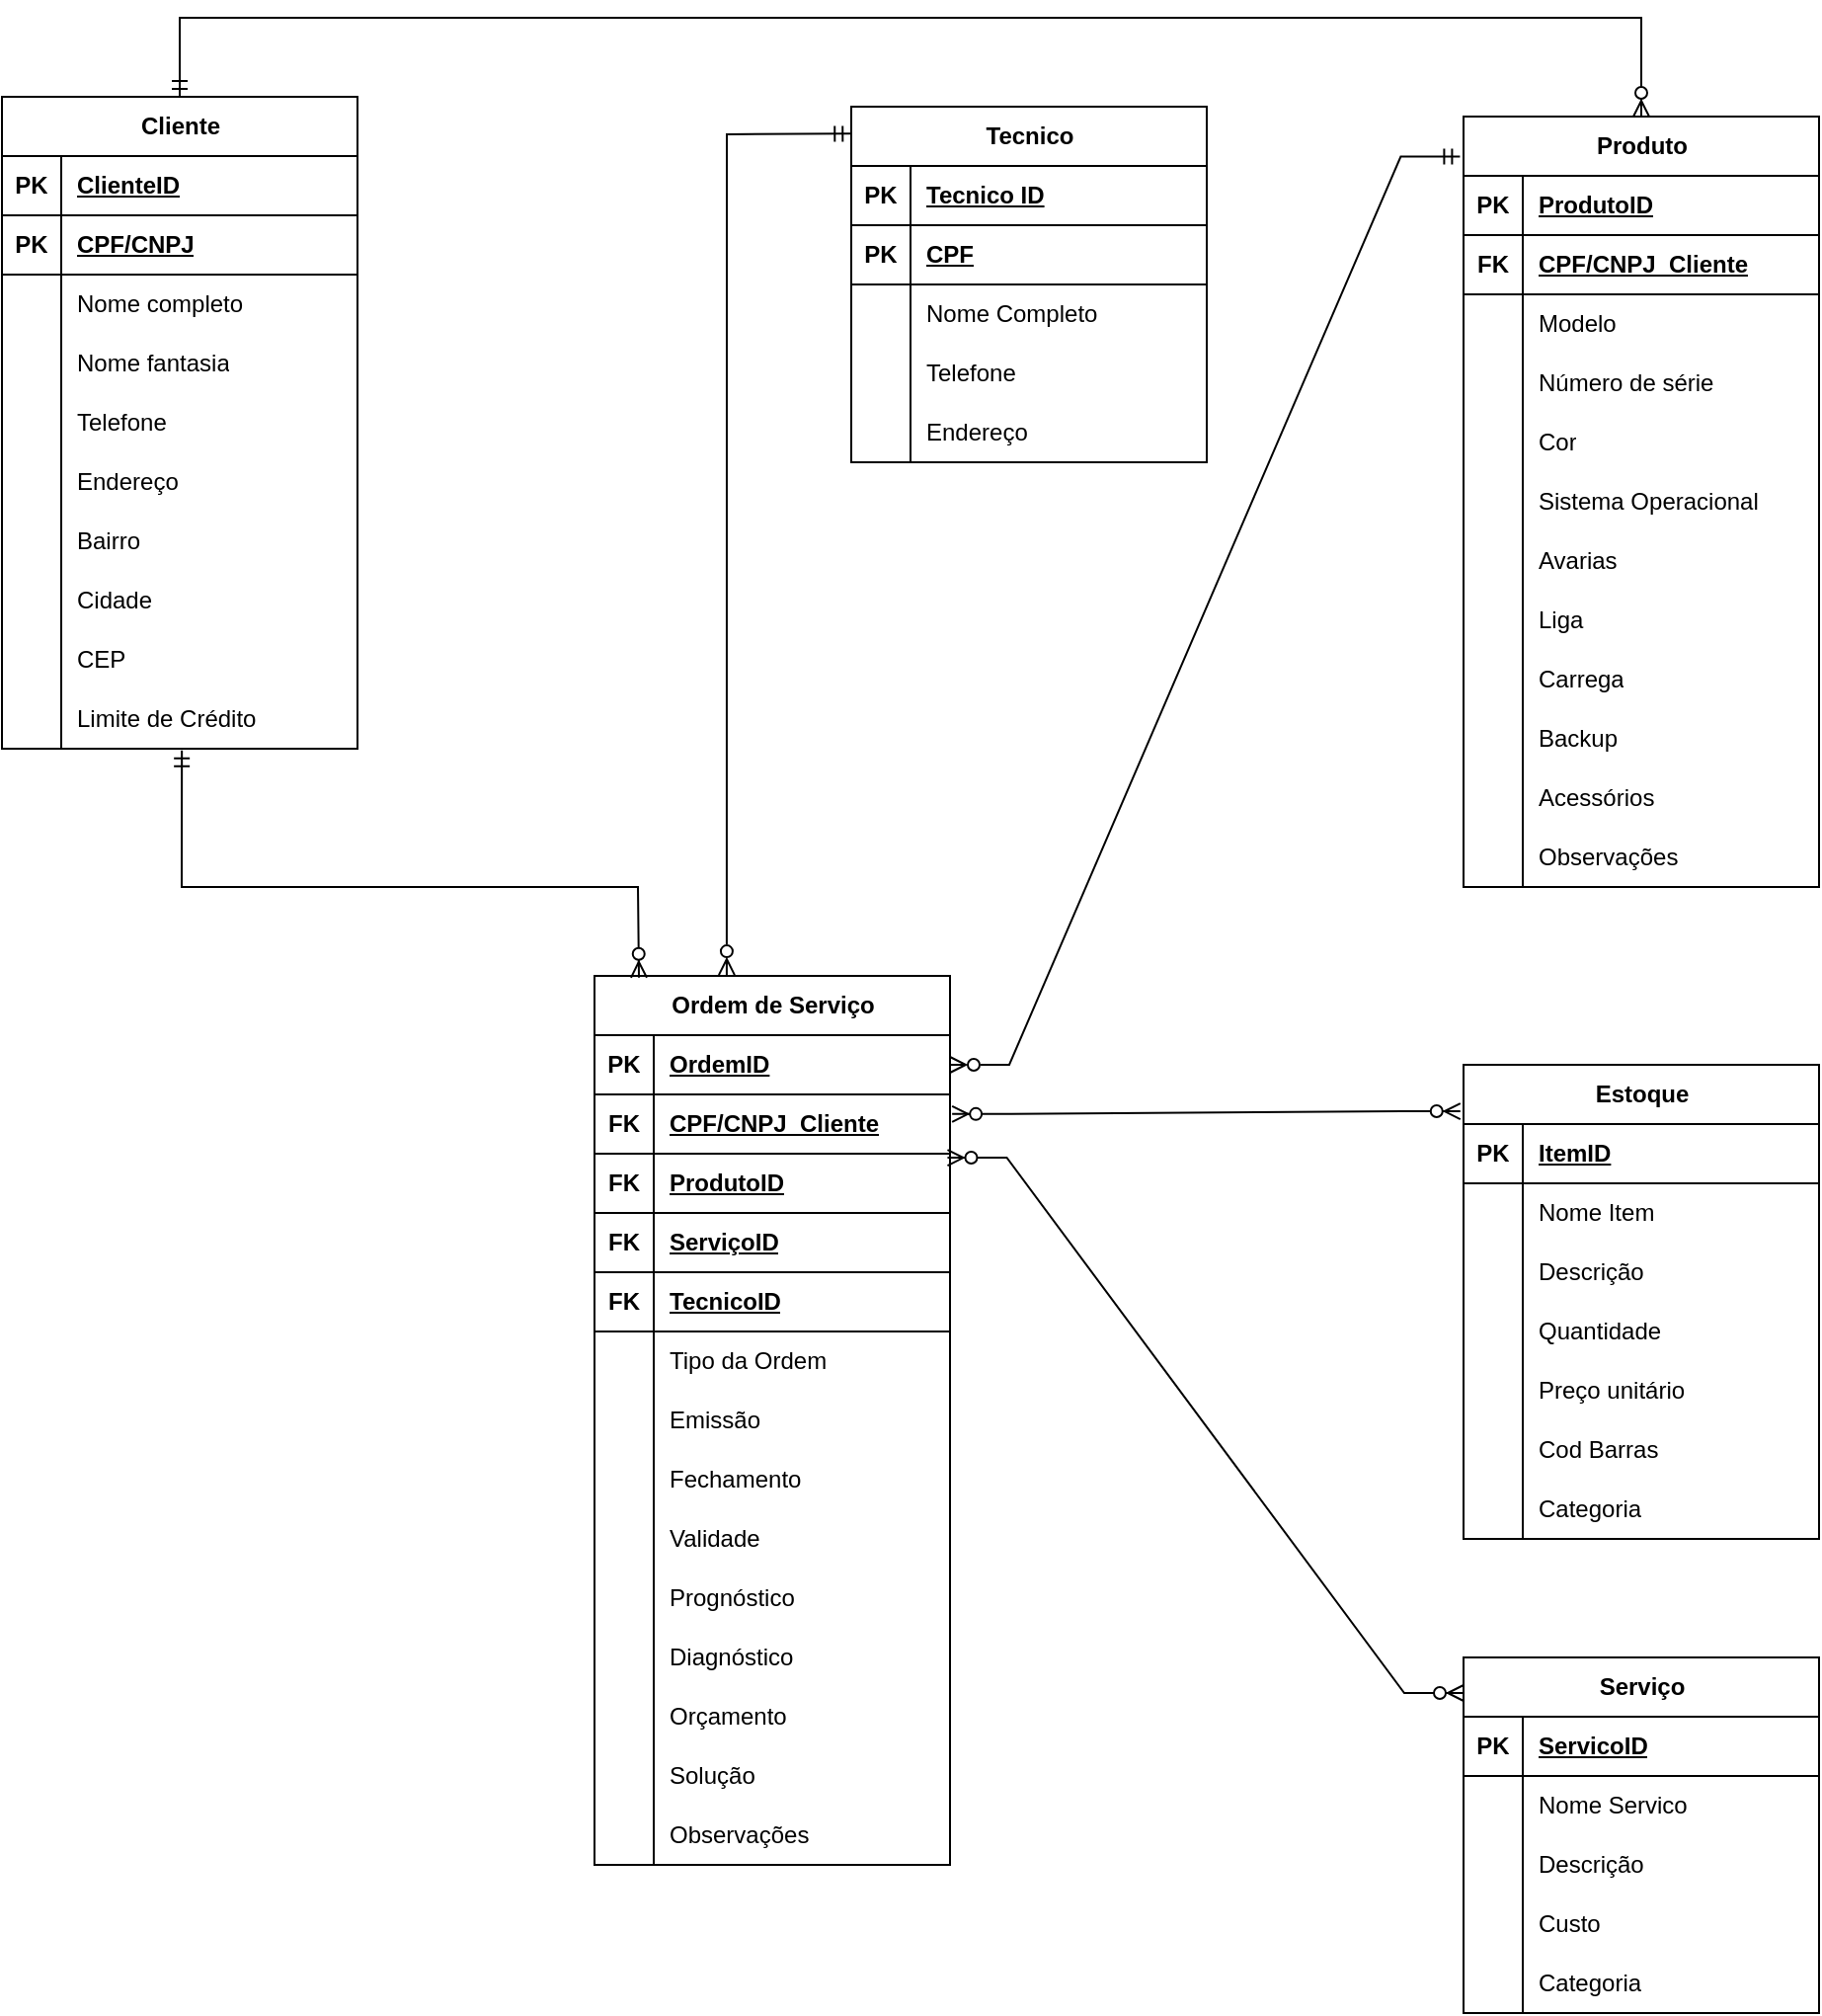 <mxfile version="28.2.7">
  <diagram name="Página-1" id="6b4g-q7v3DTWLsT--XKg">
    <mxGraphModel dx="1090" dy="549" grid="1" gridSize="10" guides="1" tooltips="1" connect="1" arrows="1" fold="1" page="1" pageScale="1" pageWidth="827" pageHeight="1169" math="0" shadow="0">
      <root>
        <mxCell id="0" />
        <mxCell id="1" parent="0" />
        <mxCell id="WStibf3e_wdw00GgzEg1-2" value="Cliente" style="shape=table;startSize=30;container=1;collapsible=1;childLayout=tableLayout;fixedRows=1;rowLines=0;fontStyle=1;align=center;resizeLast=1;html=1;" parent="1" vertex="1">
          <mxGeometry x="120" y="140" width="180" height="330" as="geometry">
            <mxRectangle x="120" y="140" width="80" height="30" as="alternateBounds" />
          </mxGeometry>
        </mxCell>
        <mxCell id="WStibf3e_wdw00GgzEg1-44" value="" style="shape=tableRow;horizontal=0;startSize=0;swimlaneHead=0;swimlaneBody=0;fillColor=none;collapsible=0;dropTarget=0;points=[[0,0.5],[1,0.5]];portConstraint=eastwest;top=0;left=0;right=0;bottom=1;" parent="WStibf3e_wdw00GgzEg1-2" vertex="1">
          <mxGeometry y="30" width="180" height="30" as="geometry" />
        </mxCell>
        <mxCell id="WStibf3e_wdw00GgzEg1-45" value="PK" style="shape=partialRectangle;connectable=0;fillColor=none;top=0;left=0;bottom=0;right=0;fontStyle=1;overflow=hidden;whiteSpace=wrap;html=1;" parent="WStibf3e_wdw00GgzEg1-44" vertex="1">
          <mxGeometry width="30" height="30" as="geometry">
            <mxRectangle width="30" height="30" as="alternateBounds" />
          </mxGeometry>
        </mxCell>
        <mxCell id="WStibf3e_wdw00GgzEg1-46" value="ClienteID" style="shape=partialRectangle;connectable=0;fillColor=none;top=0;left=0;bottom=0;right=0;align=left;spacingLeft=6;fontStyle=5;overflow=hidden;whiteSpace=wrap;html=1;" parent="WStibf3e_wdw00GgzEg1-44" vertex="1">
          <mxGeometry x="30" width="150" height="30" as="geometry">
            <mxRectangle width="150" height="30" as="alternateBounds" />
          </mxGeometry>
        </mxCell>
        <mxCell id="WStibf3e_wdw00GgzEg1-3" value="" style="shape=tableRow;horizontal=0;startSize=0;swimlaneHead=0;swimlaneBody=0;fillColor=none;collapsible=0;dropTarget=0;points=[[0,0.5],[1,0.5]];portConstraint=eastwest;top=0;left=0;right=0;bottom=1;" parent="WStibf3e_wdw00GgzEg1-2" vertex="1">
          <mxGeometry y="60" width="180" height="30" as="geometry" />
        </mxCell>
        <mxCell id="WStibf3e_wdw00GgzEg1-4" value="PK" style="shape=partialRectangle;connectable=0;fillColor=none;top=0;left=0;bottom=0;right=0;fontStyle=1;overflow=hidden;whiteSpace=wrap;html=1;" parent="WStibf3e_wdw00GgzEg1-3" vertex="1">
          <mxGeometry width="30" height="30" as="geometry">
            <mxRectangle width="30" height="30" as="alternateBounds" />
          </mxGeometry>
        </mxCell>
        <mxCell id="WStibf3e_wdw00GgzEg1-5" value="CPF/CNPJ" style="shape=partialRectangle;connectable=0;fillColor=none;top=0;left=0;bottom=0;right=0;align=left;spacingLeft=6;fontStyle=5;overflow=hidden;whiteSpace=wrap;html=1;" parent="WStibf3e_wdw00GgzEg1-3" vertex="1">
          <mxGeometry x="30" width="150" height="30" as="geometry">
            <mxRectangle width="150" height="30" as="alternateBounds" />
          </mxGeometry>
        </mxCell>
        <mxCell id="WStibf3e_wdw00GgzEg1-6" value="" style="shape=tableRow;horizontal=0;startSize=0;swimlaneHead=0;swimlaneBody=0;fillColor=none;collapsible=0;dropTarget=0;points=[[0,0.5],[1,0.5]];portConstraint=eastwest;top=0;left=0;right=0;bottom=0;" parent="WStibf3e_wdw00GgzEg1-2" vertex="1">
          <mxGeometry y="90" width="180" height="30" as="geometry" />
        </mxCell>
        <mxCell id="WStibf3e_wdw00GgzEg1-7" value="" style="shape=partialRectangle;connectable=0;fillColor=none;top=0;left=0;bottom=0;right=0;editable=1;overflow=hidden;whiteSpace=wrap;html=1;" parent="WStibf3e_wdw00GgzEg1-6" vertex="1">
          <mxGeometry width="30" height="30" as="geometry">
            <mxRectangle width="30" height="30" as="alternateBounds" />
          </mxGeometry>
        </mxCell>
        <mxCell id="WStibf3e_wdw00GgzEg1-8" value="Nome completo" style="shape=partialRectangle;connectable=0;fillColor=none;top=0;left=0;bottom=0;right=0;align=left;spacingLeft=6;overflow=hidden;whiteSpace=wrap;html=1;" parent="WStibf3e_wdw00GgzEg1-6" vertex="1">
          <mxGeometry x="30" width="150" height="30" as="geometry">
            <mxRectangle width="150" height="30" as="alternateBounds" />
          </mxGeometry>
        </mxCell>
        <mxCell id="WStibf3e_wdw00GgzEg1-12" value="" style="shape=tableRow;horizontal=0;startSize=0;swimlaneHead=0;swimlaneBody=0;fillColor=none;collapsible=0;dropTarget=0;points=[[0,0.5],[1,0.5]];portConstraint=eastwest;top=0;left=0;right=0;bottom=0;" parent="WStibf3e_wdw00GgzEg1-2" vertex="1">
          <mxGeometry y="120" width="180" height="30" as="geometry" />
        </mxCell>
        <mxCell id="WStibf3e_wdw00GgzEg1-13" value="" style="shape=partialRectangle;connectable=0;fillColor=none;top=0;left=0;bottom=0;right=0;editable=1;overflow=hidden;whiteSpace=wrap;html=1;" parent="WStibf3e_wdw00GgzEg1-12" vertex="1">
          <mxGeometry width="30" height="30" as="geometry">
            <mxRectangle width="30" height="30" as="alternateBounds" />
          </mxGeometry>
        </mxCell>
        <mxCell id="WStibf3e_wdw00GgzEg1-14" value="Nome fantasia" style="shape=partialRectangle;connectable=0;fillColor=none;top=0;left=0;bottom=0;right=0;align=left;spacingLeft=6;overflow=hidden;whiteSpace=wrap;html=1;" parent="WStibf3e_wdw00GgzEg1-12" vertex="1">
          <mxGeometry x="30" width="150" height="30" as="geometry">
            <mxRectangle width="150" height="30" as="alternateBounds" />
          </mxGeometry>
        </mxCell>
        <mxCell id="WStibf3e_wdw00GgzEg1-15" value="" style="shape=tableRow;horizontal=0;startSize=0;swimlaneHead=0;swimlaneBody=0;fillColor=none;collapsible=0;dropTarget=0;points=[[0,0.5],[1,0.5]];portConstraint=eastwest;top=0;left=0;right=0;bottom=0;" parent="WStibf3e_wdw00GgzEg1-2" vertex="1">
          <mxGeometry y="150" width="180" height="30" as="geometry" />
        </mxCell>
        <mxCell id="WStibf3e_wdw00GgzEg1-16" value="" style="shape=partialRectangle;connectable=0;fillColor=none;top=0;left=0;bottom=0;right=0;editable=1;overflow=hidden;whiteSpace=wrap;html=1;" parent="WStibf3e_wdw00GgzEg1-15" vertex="1">
          <mxGeometry width="30" height="30" as="geometry">
            <mxRectangle width="30" height="30" as="alternateBounds" />
          </mxGeometry>
        </mxCell>
        <mxCell id="WStibf3e_wdw00GgzEg1-17" value="Telefone" style="shape=partialRectangle;connectable=0;fillColor=none;top=0;left=0;bottom=0;right=0;align=left;spacingLeft=6;overflow=hidden;whiteSpace=wrap;html=1;" parent="WStibf3e_wdw00GgzEg1-15" vertex="1">
          <mxGeometry x="30" width="150" height="30" as="geometry">
            <mxRectangle width="150" height="30" as="alternateBounds" />
          </mxGeometry>
        </mxCell>
        <mxCell id="IdxtssmbkEjmCiQ1EHsg-39" value="" style="shape=tableRow;horizontal=0;startSize=0;swimlaneHead=0;swimlaneBody=0;fillColor=none;collapsible=0;dropTarget=0;points=[[0,0.5],[1,0.5]];portConstraint=eastwest;top=0;left=0;right=0;bottom=0;" parent="WStibf3e_wdw00GgzEg1-2" vertex="1">
          <mxGeometry y="180" width="180" height="30" as="geometry" />
        </mxCell>
        <mxCell id="IdxtssmbkEjmCiQ1EHsg-40" value="" style="shape=partialRectangle;connectable=0;fillColor=none;top=0;left=0;bottom=0;right=0;editable=1;overflow=hidden;whiteSpace=wrap;html=1;" parent="IdxtssmbkEjmCiQ1EHsg-39" vertex="1">
          <mxGeometry width="30" height="30" as="geometry">
            <mxRectangle width="30" height="30" as="alternateBounds" />
          </mxGeometry>
        </mxCell>
        <mxCell id="IdxtssmbkEjmCiQ1EHsg-41" value="Endereço" style="shape=partialRectangle;connectable=0;fillColor=none;top=0;left=0;bottom=0;right=0;align=left;spacingLeft=6;overflow=hidden;whiteSpace=wrap;html=1;" parent="IdxtssmbkEjmCiQ1EHsg-39" vertex="1">
          <mxGeometry x="30" width="150" height="30" as="geometry">
            <mxRectangle width="150" height="30" as="alternateBounds" />
          </mxGeometry>
        </mxCell>
        <mxCell id="IdxtssmbkEjmCiQ1EHsg-42" value="" style="shape=tableRow;horizontal=0;startSize=0;swimlaneHead=0;swimlaneBody=0;fillColor=none;collapsible=0;dropTarget=0;points=[[0,0.5],[1,0.5]];portConstraint=eastwest;top=0;left=0;right=0;bottom=0;" parent="WStibf3e_wdw00GgzEg1-2" vertex="1">
          <mxGeometry y="210" width="180" height="30" as="geometry" />
        </mxCell>
        <mxCell id="IdxtssmbkEjmCiQ1EHsg-43" value="" style="shape=partialRectangle;connectable=0;fillColor=none;top=0;left=0;bottom=0;right=0;editable=1;overflow=hidden;whiteSpace=wrap;html=1;" parent="IdxtssmbkEjmCiQ1EHsg-42" vertex="1">
          <mxGeometry width="30" height="30" as="geometry">
            <mxRectangle width="30" height="30" as="alternateBounds" />
          </mxGeometry>
        </mxCell>
        <mxCell id="IdxtssmbkEjmCiQ1EHsg-44" value="Bairro" style="shape=partialRectangle;connectable=0;fillColor=none;top=0;left=0;bottom=0;right=0;align=left;spacingLeft=6;overflow=hidden;whiteSpace=wrap;html=1;" parent="IdxtssmbkEjmCiQ1EHsg-42" vertex="1">
          <mxGeometry x="30" width="150" height="30" as="geometry">
            <mxRectangle width="150" height="30" as="alternateBounds" />
          </mxGeometry>
        </mxCell>
        <mxCell id="IdxtssmbkEjmCiQ1EHsg-45" value="" style="shape=tableRow;horizontal=0;startSize=0;swimlaneHead=0;swimlaneBody=0;fillColor=none;collapsible=0;dropTarget=0;points=[[0,0.5],[1,0.5]];portConstraint=eastwest;top=0;left=0;right=0;bottom=0;" parent="WStibf3e_wdw00GgzEg1-2" vertex="1">
          <mxGeometry y="240" width="180" height="30" as="geometry" />
        </mxCell>
        <mxCell id="IdxtssmbkEjmCiQ1EHsg-46" value="" style="shape=partialRectangle;connectable=0;fillColor=none;top=0;left=0;bottom=0;right=0;editable=1;overflow=hidden;whiteSpace=wrap;html=1;" parent="IdxtssmbkEjmCiQ1EHsg-45" vertex="1">
          <mxGeometry width="30" height="30" as="geometry">
            <mxRectangle width="30" height="30" as="alternateBounds" />
          </mxGeometry>
        </mxCell>
        <mxCell id="IdxtssmbkEjmCiQ1EHsg-47" value="Cidade" style="shape=partialRectangle;connectable=0;fillColor=none;top=0;left=0;bottom=0;right=0;align=left;spacingLeft=6;overflow=hidden;whiteSpace=wrap;html=1;" parent="IdxtssmbkEjmCiQ1EHsg-45" vertex="1">
          <mxGeometry x="30" width="150" height="30" as="geometry">
            <mxRectangle width="150" height="30" as="alternateBounds" />
          </mxGeometry>
        </mxCell>
        <mxCell id="WStibf3e_wdw00GgzEg1-18" value="" style="shape=tableRow;horizontal=0;startSize=0;swimlaneHead=0;swimlaneBody=0;fillColor=none;collapsible=0;dropTarget=0;points=[[0,0.5],[1,0.5]];portConstraint=eastwest;top=0;left=0;right=0;bottom=0;" parent="WStibf3e_wdw00GgzEg1-2" vertex="1">
          <mxGeometry y="270" width="180" height="30" as="geometry" />
        </mxCell>
        <mxCell id="WStibf3e_wdw00GgzEg1-19" value="" style="shape=partialRectangle;connectable=0;fillColor=none;top=0;left=0;bottom=0;right=0;editable=1;overflow=hidden;whiteSpace=wrap;html=1;" parent="WStibf3e_wdw00GgzEg1-18" vertex="1">
          <mxGeometry width="30" height="30" as="geometry">
            <mxRectangle width="30" height="30" as="alternateBounds" />
          </mxGeometry>
        </mxCell>
        <mxCell id="WStibf3e_wdw00GgzEg1-20" value="CEP" style="shape=partialRectangle;connectable=0;fillColor=none;top=0;left=0;bottom=0;right=0;align=left;spacingLeft=6;overflow=hidden;whiteSpace=wrap;html=1;" parent="WStibf3e_wdw00GgzEg1-18" vertex="1">
          <mxGeometry x="30" width="150" height="30" as="geometry">
            <mxRectangle width="150" height="30" as="alternateBounds" />
          </mxGeometry>
        </mxCell>
        <mxCell id="WStibf3e_wdw00GgzEg1-21" value="" style="shape=tableRow;horizontal=0;startSize=0;swimlaneHead=0;swimlaneBody=0;fillColor=none;collapsible=0;dropTarget=0;points=[[0,0.5],[1,0.5]];portConstraint=eastwest;top=0;left=0;right=0;bottom=0;" parent="WStibf3e_wdw00GgzEg1-2" vertex="1">
          <mxGeometry y="300" width="180" height="30" as="geometry" />
        </mxCell>
        <mxCell id="WStibf3e_wdw00GgzEg1-22" value="" style="shape=partialRectangle;connectable=0;fillColor=none;top=0;left=0;bottom=0;right=0;editable=1;overflow=hidden;whiteSpace=wrap;html=1;" parent="WStibf3e_wdw00GgzEg1-21" vertex="1">
          <mxGeometry width="30" height="30" as="geometry">
            <mxRectangle width="30" height="30" as="alternateBounds" />
          </mxGeometry>
        </mxCell>
        <mxCell id="WStibf3e_wdw00GgzEg1-23" value="Limite de Crédito" style="shape=partialRectangle;connectable=0;fillColor=none;top=0;left=0;bottom=0;right=0;align=left;spacingLeft=6;overflow=hidden;whiteSpace=wrap;html=1;" parent="WStibf3e_wdw00GgzEg1-21" vertex="1">
          <mxGeometry x="30" width="150" height="30" as="geometry">
            <mxRectangle width="150" height="30" as="alternateBounds" />
          </mxGeometry>
        </mxCell>
        <mxCell id="WStibf3e_wdw00GgzEg1-25" value="Estoque" style="shape=table;startSize=30;container=1;collapsible=1;childLayout=tableLayout;fixedRows=1;rowLines=0;fontStyle=1;align=center;resizeLast=1;html=1;" parent="1" vertex="1">
          <mxGeometry x="860" y="630" width="180" height="240" as="geometry" />
        </mxCell>
        <mxCell id="WStibf3e_wdw00GgzEg1-26" value="" style="shape=tableRow;horizontal=0;startSize=0;swimlaneHead=0;swimlaneBody=0;fillColor=none;collapsible=0;dropTarget=0;points=[[0,0.5],[1,0.5]];portConstraint=eastwest;top=0;left=0;right=0;bottom=1;" parent="WStibf3e_wdw00GgzEg1-25" vertex="1">
          <mxGeometry y="30" width="180" height="30" as="geometry" />
        </mxCell>
        <mxCell id="WStibf3e_wdw00GgzEg1-27" value="PK" style="shape=partialRectangle;connectable=0;fillColor=none;top=0;left=0;bottom=0;right=0;fontStyle=1;overflow=hidden;whiteSpace=wrap;html=1;" parent="WStibf3e_wdw00GgzEg1-26" vertex="1">
          <mxGeometry width="30" height="30" as="geometry">
            <mxRectangle width="30" height="30" as="alternateBounds" />
          </mxGeometry>
        </mxCell>
        <mxCell id="WStibf3e_wdw00GgzEg1-28" value="ItemID" style="shape=partialRectangle;connectable=0;fillColor=none;top=0;left=0;bottom=0;right=0;align=left;spacingLeft=6;fontStyle=5;overflow=hidden;whiteSpace=wrap;html=1;" parent="WStibf3e_wdw00GgzEg1-26" vertex="1">
          <mxGeometry x="30" width="150" height="30" as="geometry">
            <mxRectangle width="150" height="30" as="alternateBounds" />
          </mxGeometry>
        </mxCell>
        <mxCell id="WStibf3e_wdw00GgzEg1-29" value="" style="shape=tableRow;horizontal=0;startSize=0;swimlaneHead=0;swimlaneBody=0;fillColor=none;collapsible=0;dropTarget=0;points=[[0,0.5],[1,0.5]];portConstraint=eastwest;top=0;left=0;right=0;bottom=0;" parent="WStibf3e_wdw00GgzEg1-25" vertex="1">
          <mxGeometry y="60" width="180" height="30" as="geometry" />
        </mxCell>
        <mxCell id="WStibf3e_wdw00GgzEg1-30" value="" style="shape=partialRectangle;connectable=0;fillColor=none;top=0;left=0;bottom=0;right=0;editable=1;overflow=hidden;whiteSpace=wrap;html=1;" parent="WStibf3e_wdw00GgzEg1-29" vertex="1">
          <mxGeometry width="30" height="30" as="geometry">
            <mxRectangle width="30" height="30" as="alternateBounds" />
          </mxGeometry>
        </mxCell>
        <mxCell id="WStibf3e_wdw00GgzEg1-31" value="Nome&lt;span style=&quot;background-color: transparent; color: light-dark(rgb(0, 0, 0), rgb(255, 255, 255));&quot;&gt;&amp;nbsp;Item&lt;/span&gt;" style="shape=partialRectangle;connectable=0;fillColor=none;top=0;left=0;bottom=0;right=0;align=left;spacingLeft=6;overflow=hidden;whiteSpace=wrap;html=1;" parent="WStibf3e_wdw00GgzEg1-29" vertex="1">
          <mxGeometry x="30" width="150" height="30" as="geometry">
            <mxRectangle width="150" height="30" as="alternateBounds" />
          </mxGeometry>
        </mxCell>
        <mxCell id="WStibf3e_wdw00GgzEg1-32" value="" style="shape=tableRow;horizontal=0;startSize=0;swimlaneHead=0;swimlaneBody=0;fillColor=none;collapsible=0;dropTarget=0;points=[[0,0.5],[1,0.5]];portConstraint=eastwest;top=0;left=0;right=0;bottom=0;" parent="WStibf3e_wdw00GgzEg1-25" vertex="1">
          <mxGeometry y="90" width="180" height="30" as="geometry" />
        </mxCell>
        <mxCell id="WStibf3e_wdw00GgzEg1-33" value="" style="shape=partialRectangle;connectable=0;fillColor=none;top=0;left=0;bottom=0;right=0;editable=1;overflow=hidden;whiteSpace=wrap;html=1;" parent="WStibf3e_wdw00GgzEg1-32" vertex="1">
          <mxGeometry width="30" height="30" as="geometry">
            <mxRectangle width="30" height="30" as="alternateBounds" />
          </mxGeometry>
        </mxCell>
        <mxCell id="WStibf3e_wdw00GgzEg1-34" value="Descrição" style="shape=partialRectangle;connectable=0;fillColor=none;top=0;left=0;bottom=0;right=0;align=left;spacingLeft=6;overflow=hidden;whiteSpace=wrap;html=1;" parent="WStibf3e_wdw00GgzEg1-32" vertex="1">
          <mxGeometry x="30" width="150" height="30" as="geometry">
            <mxRectangle width="150" height="30" as="alternateBounds" />
          </mxGeometry>
        </mxCell>
        <mxCell id="WStibf3e_wdw00GgzEg1-47" value="" style="shape=tableRow;horizontal=0;startSize=0;swimlaneHead=0;swimlaneBody=0;fillColor=none;collapsible=0;dropTarget=0;points=[[0,0.5],[1,0.5]];portConstraint=eastwest;top=0;left=0;right=0;bottom=0;" parent="WStibf3e_wdw00GgzEg1-25" vertex="1">
          <mxGeometry y="120" width="180" height="30" as="geometry" />
        </mxCell>
        <mxCell id="WStibf3e_wdw00GgzEg1-48" value="" style="shape=partialRectangle;connectable=0;fillColor=none;top=0;left=0;bottom=0;right=0;editable=1;overflow=hidden;whiteSpace=wrap;html=1;" parent="WStibf3e_wdw00GgzEg1-47" vertex="1">
          <mxGeometry width="30" height="30" as="geometry">
            <mxRectangle width="30" height="30" as="alternateBounds" />
          </mxGeometry>
        </mxCell>
        <mxCell id="WStibf3e_wdw00GgzEg1-49" value="Quantidade" style="shape=partialRectangle;connectable=0;fillColor=none;top=0;left=0;bottom=0;right=0;align=left;spacingLeft=6;overflow=hidden;whiteSpace=wrap;html=1;" parent="WStibf3e_wdw00GgzEg1-47" vertex="1">
          <mxGeometry x="30" width="150" height="30" as="geometry">
            <mxRectangle width="150" height="30" as="alternateBounds" />
          </mxGeometry>
        </mxCell>
        <mxCell id="IdxtssmbkEjmCiQ1EHsg-1" value="" style="shape=tableRow;horizontal=0;startSize=0;swimlaneHead=0;swimlaneBody=0;fillColor=none;collapsible=0;dropTarget=0;points=[[0,0.5],[1,0.5]];portConstraint=eastwest;top=0;left=0;right=0;bottom=0;" parent="WStibf3e_wdw00GgzEg1-25" vertex="1">
          <mxGeometry y="150" width="180" height="30" as="geometry" />
        </mxCell>
        <mxCell id="IdxtssmbkEjmCiQ1EHsg-2" value="" style="shape=partialRectangle;connectable=0;fillColor=none;top=0;left=0;bottom=0;right=0;editable=1;overflow=hidden;whiteSpace=wrap;html=1;" parent="IdxtssmbkEjmCiQ1EHsg-1" vertex="1">
          <mxGeometry width="30" height="30" as="geometry">
            <mxRectangle width="30" height="30" as="alternateBounds" />
          </mxGeometry>
        </mxCell>
        <mxCell id="IdxtssmbkEjmCiQ1EHsg-3" value="Preço unitário" style="shape=partialRectangle;connectable=0;fillColor=none;top=0;left=0;bottom=0;right=0;align=left;spacingLeft=6;overflow=hidden;whiteSpace=wrap;html=1;" parent="IdxtssmbkEjmCiQ1EHsg-1" vertex="1">
          <mxGeometry x="30" width="150" height="30" as="geometry">
            <mxRectangle width="150" height="30" as="alternateBounds" />
          </mxGeometry>
        </mxCell>
        <mxCell id="WStibf3e_wdw00GgzEg1-35" value="" style="shape=tableRow;horizontal=0;startSize=0;swimlaneHead=0;swimlaneBody=0;fillColor=none;collapsible=0;dropTarget=0;points=[[0,0.5],[1,0.5]];portConstraint=eastwest;top=0;left=0;right=0;bottom=0;" parent="WStibf3e_wdw00GgzEg1-25" vertex="1">
          <mxGeometry y="180" width="180" height="30" as="geometry" />
        </mxCell>
        <mxCell id="WStibf3e_wdw00GgzEg1-36" value="" style="shape=partialRectangle;connectable=0;fillColor=none;top=0;left=0;bottom=0;right=0;editable=1;overflow=hidden;whiteSpace=wrap;html=1;" parent="WStibf3e_wdw00GgzEg1-35" vertex="1">
          <mxGeometry width="30" height="30" as="geometry">
            <mxRectangle width="30" height="30" as="alternateBounds" />
          </mxGeometry>
        </mxCell>
        <mxCell id="WStibf3e_wdw00GgzEg1-37" value="Cod Barras" style="shape=partialRectangle;connectable=0;fillColor=none;top=0;left=0;bottom=0;right=0;align=left;spacingLeft=6;overflow=hidden;whiteSpace=wrap;html=1;" parent="WStibf3e_wdw00GgzEg1-35" vertex="1">
          <mxGeometry x="30" width="150" height="30" as="geometry">
            <mxRectangle width="150" height="30" as="alternateBounds" />
          </mxGeometry>
        </mxCell>
        <mxCell id="IdxtssmbkEjmCiQ1EHsg-20" value="" style="shape=tableRow;horizontal=0;startSize=0;swimlaneHead=0;swimlaneBody=0;fillColor=none;collapsible=0;dropTarget=0;points=[[0,0.5],[1,0.5]];portConstraint=eastwest;top=0;left=0;right=0;bottom=0;" parent="WStibf3e_wdw00GgzEg1-25" vertex="1">
          <mxGeometry y="210" width="180" height="30" as="geometry" />
        </mxCell>
        <mxCell id="IdxtssmbkEjmCiQ1EHsg-21" value="" style="shape=partialRectangle;connectable=0;fillColor=none;top=0;left=0;bottom=0;right=0;editable=1;overflow=hidden;whiteSpace=wrap;html=1;" parent="IdxtssmbkEjmCiQ1EHsg-20" vertex="1">
          <mxGeometry width="30" height="30" as="geometry">
            <mxRectangle width="30" height="30" as="alternateBounds" />
          </mxGeometry>
        </mxCell>
        <mxCell id="IdxtssmbkEjmCiQ1EHsg-22" value="Categoria" style="shape=partialRectangle;connectable=0;fillColor=none;top=0;left=0;bottom=0;right=0;align=left;spacingLeft=6;overflow=hidden;whiteSpace=wrap;html=1;" parent="IdxtssmbkEjmCiQ1EHsg-20" vertex="1">
          <mxGeometry x="30" width="150" height="30" as="geometry">
            <mxRectangle width="150" height="30" as="alternateBounds" />
          </mxGeometry>
        </mxCell>
        <mxCell id="WStibf3e_wdw00GgzEg1-73" value="Produto" style="shape=table;startSize=30;container=1;collapsible=1;childLayout=tableLayout;fixedRows=1;rowLines=0;fontStyle=1;align=center;resizeLast=1;html=1;" parent="1" vertex="1">
          <mxGeometry x="860" y="150" width="180" height="390" as="geometry" />
        </mxCell>
        <mxCell id="WStibf3e_wdw00GgzEg1-117" value="" style="shape=tableRow;horizontal=0;startSize=0;swimlaneHead=0;swimlaneBody=0;fillColor=none;collapsible=0;dropTarget=0;points=[[0,0.5],[1,0.5]];portConstraint=eastwest;top=0;left=0;right=0;bottom=1;" parent="WStibf3e_wdw00GgzEg1-73" vertex="1">
          <mxGeometry y="30" width="180" height="30" as="geometry" />
        </mxCell>
        <mxCell id="WStibf3e_wdw00GgzEg1-118" value="PK" style="shape=partialRectangle;connectable=0;fillColor=none;top=0;left=0;bottom=0;right=0;fontStyle=1;overflow=hidden;whiteSpace=wrap;html=1;" parent="WStibf3e_wdw00GgzEg1-117" vertex="1">
          <mxGeometry width="30" height="30" as="geometry">
            <mxRectangle width="30" height="30" as="alternateBounds" />
          </mxGeometry>
        </mxCell>
        <mxCell id="WStibf3e_wdw00GgzEg1-119" value="ProdutoID" style="shape=partialRectangle;connectable=0;fillColor=none;top=0;left=0;bottom=0;right=0;align=left;spacingLeft=6;fontStyle=5;overflow=hidden;whiteSpace=wrap;html=1;" parent="WStibf3e_wdw00GgzEg1-117" vertex="1">
          <mxGeometry x="30" width="150" height="30" as="geometry">
            <mxRectangle width="150" height="30" as="alternateBounds" />
          </mxGeometry>
        </mxCell>
        <mxCell id="WStibf3e_wdw00GgzEg1-74" value="" style="shape=tableRow;horizontal=0;startSize=0;swimlaneHead=0;swimlaneBody=0;fillColor=none;collapsible=0;dropTarget=0;points=[[0,0.5],[1,0.5]];portConstraint=eastwest;top=0;left=0;right=0;bottom=1;" parent="WStibf3e_wdw00GgzEg1-73" vertex="1">
          <mxGeometry y="60" width="180" height="30" as="geometry" />
        </mxCell>
        <mxCell id="WStibf3e_wdw00GgzEg1-75" value="FK" style="shape=partialRectangle;connectable=0;fillColor=none;top=0;left=0;bottom=0;right=0;fontStyle=1;overflow=hidden;whiteSpace=wrap;html=1;" parent="WStibf3e_wdw00GgzEg1-74" vertex="1">
          <mxGeometry width="30" height="30" as="geometry">
            <mxRectangle width="30" height="30" as="alternateBounds" />
          </mxGeometry>
        </mxCell>
        <mxCell id="WStibf3e_wdw00GgzEg1-76" value="CPF/CNPJ_Cliente" style="shape=partialRectangle;connectable=0;fillColor=none;top=0;left=0;bottom=0;right=0;align=left;spacingLeft=6;fontStyle=5;overflow=hidden;whiteSpace=wrap;html=1;" parent="WStibf3e_wdw00GgzEg1-74" vertex="1">
          <mxGeometry x="30" width="150" height="30" as="geometry">
            <mxRectangle width="150" height="30" as="alternateBounds" />
          </mxGeometry>
        </mxCell>
        <mxCell id="WStibf3e_wdw00GgzEg1-80" value="" style="shape=tableRow;horizontal=0;startSize=0;swimlaneHead=0;swimlaneBody=0;fillColor=none;collapsible=0;dropTarget=0;points=[[0,0.5],[1,0.5]];portConstraint=eastwest;top=0;left=0;right=0;bottom=0;" parent="WStibf3e_wdw00GgzEg1-73" vertex="1">
          <mxGeometry y="90" width="180" height="30" as="geometry" />
        </mxCell>
        <mxCell id="WStibf3e_wdw00GgzEg1-81" value="" style="shape=partialRectangle;connectable=0;fillColor=none;top=0;left=0;bottom=0;right=0;editable=1;overflow=hidden;whiteSpace=wrap;html=1;" parent="WStibf3e_wdw00GgzEg1-80" vertex="1">
          <mxGeometry width="30" height="30" as="geometry">
            <mxRectangle width="30" height="30" as="alternateBounds" />
          </mxGeometry>
        </mxCell>
        <mxCell id="WStibf3e_wdw00GgzEg1-82" value="Modelo" style="shape=partialRectangle;connectable=0;fillColor=none;top=0;left=0;bottom=0;right=0;align=left;spacingLeft=6;overflow=hidden;whiteSpace=wrap;html=1;" parent="WStibf3e_wdw00GgzEg1-80" vertex="1">
          <mxGeometry x="30" width="150" height="30" as="geometry">
            <mxRectangle width="150" height="30" as="alternateBounds" />
          </mxGeometry>
        </mxCell>
        <mxCell id="WStibf3e_wdw00GgzEg1-86" value="" style="shape=tableRow;horizontal=0;startSize=0;swimlaneHead=0;swimlaneBody=0;fillColor=none;collapsible=0;dropTarget=0;points=[[0,0.5],[1,0.5]];portConstraint=eastwest;top=0;left=0;right=0;bottom=0;" parent="WStibf3e_wdw00GgzEg1-73" vertex="1">
          <mxGeometry y="120" width="180" height="30" as="geometry" />
        </mxCell>
        <mxCell id="WStibf3e_wdw00GgzEg1-87" value="" style="shape=partialRectangle;connectable=0;fillColor=none;top=0;left=0;bottom=0;right=0;editable=1;overflow=hidden;whiteSpace=wrap;html=1;" parent="WStibf3e_wdw00GgzEg1-86" vertex="1">
          <mxGeometry width="30" height="30" as="geometry">
            <mxRectangle width="30" height="30" as="alternateBounds" />
          </mxGeometry>
        </mxCell>
        <mxCell id="WStibf3e_wdw00GgzEg1-88" value="Número de série" style="shape=partialRectangle;connectable=0;fillColor=none;top=0;left=0;bottom=0;right=0;align=left;spacingLeft=6;overflow=hidden;whiteSpace=wrap;html=1;" parent="WStibf3e_wdw00GgzEg1-86" vertex="1">
          <mxGeometry x="30" width="150" height="30" as="geometry">
            <mxRectangle width="150" height="30" as="alternateBounds" />
          </mxGeometry>
        </mxCell>
        <mxCell id="WStibf3e_wdw00GgzEg1-104" value="" style="shape=tableRow;horizontal=0;startSize=0;swimlaneHead=0;swimlaneBody=0;fillColor=none;collapsible=0;dropTarget=0;points=[[0,0.5],[1,0.5]];portConstraint=eastwest;top=0;left=0;right=0;bottom=0;" parent="WStibf3e_wdw00GgzEg1-73" vertex="1">
          <mxGeometry y="150" width="180" height="30" as="geometry" />
        </mxCell>
        <mxCell id="WStibf3e_wdw00GgzEg1-105" value="" style="shape=partialRectangle;connectable=0;fillColor=none;top=0;left=0;bottom=0;right=0;editable=1;overflow=hidden;whiteSpace=wrap;html=1;" parent="WStibf3e_wdw00GgzEg1-104" vertex="1">
          <mxGeometry width="30" height="30" as="geometry">
            <mxRectangle width="30" height="30" as="alternateBounds" />
          </mxGeometry>
        </mxCell>
        <mxCell id="WStibf3e_wdw00GgzEg1-106" value="Cor" style="shape=partialRectangle;connectable=0;fillColor=none;top=0;left=0;bottom=0;right=0;align=left;spacingLeft=6;overflow=hidden;whiteSpace=wrap;html=1;" parent="WStibf3e_wdw00GgzEg1-104" vertex="1">
          <mxGeometry x="30" width="150" height="30" as="geometry">
            <mxRectangle width="150" height="30" as="alternateBounds" />
          </mxGeometry>
        </mxCell>
        <mxCell id="WStibf3e_wdw00GgzEg1-89" value="" style="shape=tableRow;horizontal=0;startSize=0;swimlaneHead=0;swimlaneBody=0;fillColor=none;collapsible=0;dropTarget=0;points=[[0,0.5],[1,0.5]];portConstraint=eastwest;top=0;left=0;right=0;bottom=0;" parent="WStibf3e_wdw00GgzEg1-73" vertex="1">
          <mxGeometry y="180" width="180" height="30" as="geometry" />
        </mxCell>
        <mxCell id="WStibf3e_wdw00GgzEg1-90" value="" style="shape=partialRectangle;connectable=0;fillColor=none;top=0;left=0;bottom=0;right=0;editable=1;overflow=hidden;whiteSpace=wrap;html=1;" parent="WStibf3e_wdw00GgzEg1-89" vertex="1">
          <mxGeometry width="30" height="30" as="geometry">
            <mxRectangle width="30" height="30" as="alternateBounds" />
          </mxGeometry>
        </mxCell>
        <mxCell id="WStibf3e_wdw00GgzEg1-91" value="Sistema Operacional" style="shape=partialRectangle;connectable=0;fillColor=none;top=0;left=0;bottom=0;right=0;align=left;spacingLeft=6;overflow=hidden;whiteSpace=wrap;html=1;" parent="WStibf3e_wdw00GgzEg1-89" vertex="1">
          <mxGeometry x="30" width="150" height="30" as="geometry">
            <mxRectangle width="150" height="30" as="alternateBounds" />
          </mxGeometry>
        </mxCell>
        <mxCell id="WStibf3e_wdw00GgzEg1-92" value="" style="shape=tableRow;horizontal=0;startSize=0;swimlaneHead=0;swimlaneBody=0;fillColor=none;collapsible=0;dropTarget=0;points=[[0,0.5],[1,0.5]];portConstraint=eastwest;top=0;left=0;right=0;bottom=0;" parent="WStibf3e_wdw00GgzEg1-73" vertex="1">
          <mxGeometry y="210" width="180" height="30" as="geometry" />
        </mxCell>
        <mxCell id="WStibf3e_wdw00GgzEg1-93" value="" style="shape=partialRectangle;connectable=0;fillColor=none;top=0;left=0;bottom=0;right=0;editable=1;overflow=hidden;whiteSpace=wrap;html=1;" parent="WStibf3e_wdw00GgzEg1-92" vertex="1">
          <mxGeometry width="30" height="30" as="geometry">
            <mxRectangle width="30" height="30" as="alternateBounds" />
          </mxGeometry>
        </mxCell>
        <mxCell id="WStibf3e_wdw00GgzEg1-94" value="Avarias" style="shape=partialRectangle;connectable=0;fillColor=none;top=0;left=0;bottom=0;right=0;align=left;spacingLeft=6;overflow=hidden;whiteSpace=wrap;html=1;" parent="WStibf3e_wdw00GgzEg1-92" vertex="1">
          <mxGeometry x="30" width="150" height="30" as="geometry">
            <mxRectangle width="150" height="30" as="alternateBounds" />
          </mxGeometry>
        </mxCell>
        <mxCell id="WStibf3e_wdw00GgzEg1-95" value="" style="shape=tableRow;horizontal=0;startSize=0;swimlaneHead=0;swimlaneBody=0;fillColor=none;collapsible=0;dropTarget=0;points=[[0,0.5],[1,0.5]];portConstraint=eastwest;top=0;left=0;right=0;bottom=0;" parent="WStibf3e_wdw00GgzEg1-73" vertex="1">
          <mxGeometry y="240" width="180" height="30" as="geometry" />
        </mxCell>
        <mxCell id="WStibf3e_wdw00GgzEg1-96" value="" style="shape=partialRectangle;connectable=0;fillColor=none;top=0;left=0;bottom=0;right=0;editable=1;overflow=hidden;whiteSpace=wrap;html=1;" parent="WStibf3e_wdw00GgzEg1-95" vertex="1">
          <mxGeometry width="30" height="30" as="geometry">
            <mxRectangle width="30" height="30" as="alternateBounds" />
          </mxGeometry>
        </mxCell>
        <mxCell id="WStibf3e_wdw00GgzEg1-97" value="Liga" style="shape=partialRectangle;connectable=0;fillColor=none;top=0;left=0;bottom=0;right=0;align=left;spacingLeft=6;overflow=hidden;whiteSpace=wrap;html=1;" parent="WStibf3e_wdw00GgzEg1-95" vertex="1">
          <mxGeometry x="30" width="150" height="30" as="geometry">
            <mxRectangle width="150" height="30" as="alternateBounds" />
          </mxGeometry>
        </mxCell>
        <mxCell id="WStibf3e_wdw00GgzEg1-98" value="" style="shape=tableRow;horizontal=0;startSize=0;swimlaneHead=0;swimlaneBody=0;fillColor=none;collapsible=0;dropTarget=0;points=[[0,0.5],[1,0.5]];portConstraint=eastwest;top=0;left=0;right=0;bottom=0;" parent="WStibf3e_wdw00GgzEg1-73" vertex="1">
          <mxGeometry y="270" width="180" height="30" as="geometry" />
        </mxCell>
        <mxCell id="WStibf3e_wdw00GgzEg1-99" value="" style="shape=partialRectangle;connectable=0;fillColor=none;top=0;left=0;bottom=0;right=0;editable=1;overflow=hidden;whiteSpace=wrap;html=1;" parent="WStibf3e_wdw00GgzEg1-98" vertex="1">
          <mxGeometry width="30" height="30" as="geometry">
            <mxRectangle width="30" height="30" as="alternateBounds" />
          </mxGeometry>
        </mxCell>
        <mxCell id="WStibf3e_wdw00GgzEg1-100" value="Carrega" style="shape=partialRectangle;connectable=0;fillColor=none;top=0;left=0;bottom=0;right=0;align=left;spacingLeft=6;overflow=hidden;whiteSpace=wrap;html=1;" parent="WStibf3e_wdw00GgzEg1-98" vertex="1">
          <mxGeometry x="30" width="150" height="30" as="geometry">
            <mxRectangle width="150" height="30" as="alternateBounds" />
          </mxGeometry>
        </mxCell>
        <mxCell id="WStibf3e_wdw00GgzEg1-101" value="" style="shape=tableRow;horizontal=0;startSize=0;swimlaneHead=0;swimlaneBody=0;fillColor=none;collapsible=0;dropTarget=0;points=[[0,0.5],[1,0.5]];portConstraint=eastwest;top=0;left=0;right=0;bottom=0;" parent="WStibf3e_wdw00GgzEg1-73" vertex="1">
          <mxGeometry y="300" width="180" height="30" as="geometry" />
        </mxCell>
        <mxCell id="WStibf3e_wdw00GgzEg1-102" value="" style="shape=partialRectangle;connectable=0;fillColor=none;top=0;left=0;bottom=0;right=0;editable=1;overflow=hidden;whiteSpace=wrap;html=1;" parent="WStibf3e_wdw00GgzEg1-101" vertex="1">
          <mxGeometry width="30" height="30" as="geometry">
            <mxRectangle width="30" height="30" as="alternateBounds" />
          </mxGeometry>
        </mxCell>
        <mxCell id="WStibf3e_wdw00GgzEg1-103" value="Backup" style="shape=partialRectangle;connectable=0;fillColor=none;top=0;left=0;bottom=0;right=0;align=left;spacingLeft=6;overflow=hidden;whiteSpace=wrap;html=1;" parent="WStibf3e_wdw00GgzEg1-101" vertex="1">
          <mxGeometry x="30" width="150" height="30" as="geometry">
            <mxRectangle width="150" height="30" as="alternateBounds" />
          </mxGeometry>
        </mxCell>
        <mxCell id="WStibf3e_wdw00GgzEg1-107" value="" style="shape=tableRow;horizontal=0;startSize=0;swimlaneHead=0;swimlaneBody=0;fillColor=none;collapsible=0;dropTarget=0;points=[[0,0.5],[1,0.5]];portConstraint=eastwest;top=0;left=0;right=0;bottom=0;" parent="WStibf3e_wdw00GgzEg1-73" vertex="1">
          <mxGeometry y="330" width="180" height="30" as="geometry" />
        </mxCell>
        <mxCell id="WStibf3e_wdw00GgzEg1-108" value="" style="shape=partialRectangle;connectable=0;fillColor=none;top=0;left=0;bottom=0;right=0;editable=1;overflow=hidden;whiteSpace=wrap;html=1;" parent="WStibf3e_wdw00GgzEg1-107" vertex="1">
          <mxGeometry width="30" height="30" as="geometry">
            <mxRectangle width="30" height="30" as="alternateBounds" />
          </mxGeometry>
        </mxCell>
        <mxCell id="WStibf3e_wdw00GgzEg1-109" value="Acessórios" style="shape=partialRectangle;connectable=0;fillColor=none;top=0;left=0;bottom=0;right=0;align=left;spacingLeft=6;overflow=hidden;whiteSpace=wrap;html=1;" parent="WStibf3e_wdw00GgzEg1-107" vertex="1">
          <mxGeometry x="30" width="150" height="30" as="geometry">
            <mxRectangle width="150" height="30" as="alternateBounds" />
          </mxGeometry>
        </mxCell>
        <mxCell id="WStibf3e_wdw00GgzEg1-83" value="" style="shape=tableRow;horizontal=0;startSize=0;swimlaneHead=0;swimlaneBody=0;fillColor=none;collapsible=0;dropTarget=0;points=[[0,0.5],[1,0.5]];portConstraint=eastwest;top=0;left=0;right=0;bottom=0;" parent="WStibf3e_wdw00GgzEg1-73" vertex="1">
          <mxGeometry y="360" width="180" height="30" as="geometry" />
        </mxCell>
        <mxCell id="WStibf3e_wdw00GgzEg1-84" value="" style="shape=partialRectangle;connectable=0;fillColor=none;top=0;left=0;bottom=0;right=0;editable=1;overflow=hidden;whiteSpace=wrap;html=1;" parent="WStibf3e_wdw00GgzEg1-83" vertex="1">
          <mxGeometry width="30" height="30" as="geometry">
            <mxRectangle width="30" height="30" as="alternateBounds" />
          </mxGeometry>
        </mxCell>
        <mxCell id="WStibf3e_wdw00GgzEg1-85" value="Observações" style="shape=partialRectangle;connectable=0;fillColor=none;top=0;left=0;bottom=0;right=0;align=left;spacingLeft=6;overflow=hidden;whiteSpace=wrap;html=1;" parent="WStibf3e_wdw00GgzEg1-83" vertex="1">
          <mxGeometry x="30" width="150" height="30" as="geometry">
            <mxRectangle width="150" height="30" as="alternateBounds" />
          </mxGeometry>
        </mxCell>
        <mxCell id="IdxtssmbkEjmCiQ1EHsg-4" value="Tecnico" style="shape=table;startSize=30;container=1;collapsible=1;childLayout=tableLayout;fixedRows=1;rowLines=0;fontStyle=1;align=center;resizeLast=1;html=1;" parent="1" vertex="1">
          <mxGeometry x="550" y="145" width="180" height="180" as="geometry" />
        </mxCell>
        <mxCell id="IdxtssmbkEjmCiQ1EHsg-5" value="" style="shape=tableRow;horizontal=0;startSize=0;swimlaneHead=0;swimlaneBody=0;fillColor=none;collapsible=0;dropTarget=0;points=[[0,0.5],[1,0.5]];portConstraint=eastwest;top=0;left=0;right=0;bottom=1;" parent="IdxtssmbkEjmCiQ1EHsg-4" vertex="1">
          <mxGeometry y="30" width="180" height="30" as="geometry" />
        </mxCell>
        <mxCell id="IdxtssmbkEjmCiQ1EHsg-6" value="PK" style="shape=partialRectangle;connectable=0;fillColor=none;top=0;left=0;bottom=0;right=0;fontStyle=1;overflow=hidden;whiteSpace=wrap;html=1;" parent="IdxtssmbkEjmCiQ1EHsg-5" vertex="1">
          <mxGeometry width="30" height="30" as="geometry">
            <mxRectangle width="30" height="30" as="alternateBounds" />
          </mxGeometry>
        </mxCell>
        <mxCell id="IdxtssmbkEjmCiQ1EHsg-7" value="Tecnico ID" style="shape=partialRectangle;connectable=0;fillColor=none;top=0;left=0;bottom=0;right=0;align=left;spacingLeft=6;fontStyle=5;overflow=hidden;whiteSpace=wrap;html=1;" parent="IdxtssmbkEjmCiQ1EHsg-5" vertex="1">
          <mxGeometry x="30" width="150" height="30" as="geometry">
            <mxRectangle width="150" height="30" as="alternateBounds" />
          </mxGeometry>
        </mxCell>
        <mxCell id="IdxtssmbkEjmCiQ1EHsg-17" value="" style="shape=tableRow;horizontal=0;startSize=0;swimlaneHead=0;swimlaneBody=0;fillColor=none;collapsible=0;dropTarget=0;points=[[0,0.5],[1,0.5]];portConstraint=eastwest;top=0;left=0;right=0;bottom=1;" parent="IdxtssmbkEjmCiQ1EHsg-4" vertex="1">
          <mxGeometry y="60" width="180" height="30" as="geometry" />
        </mxCell>
        <mxCell id="IdxtssmbkEjmCiQ1EHsg-18" value="PK" style="shape=partialRectangle;connectable=0;fillColor=none;top=0;left=0;bottom=0;right=0;fontStyle=1;overflow=hidden;whiteSpace=wrap;html=1;" parent="IdxtssmbkEjmCiQ1EHsg-17" vertex="1">
          <mxGeometry width="30" height="30" as="geometry">
            <mxRectangle width="30" height="30" as="alternateBounds" />
          </mxGeometry>
        </mxCell>
        <mxCell id="IdxtssmbkEjmCiQ1EHsg-19" value="CPF" style="shape=partialRectangle;connectable=0;fillColor=none;top=0;left=0;bottom=0;right=0;align=left;spacingLeft=6;fontStyle=5;overflow=hidden;whiteSpace=wrap;html=1;" parent="IdxtssmbkEjmCiQ1EHsg-17" vertex="1">
          <mxGeometry x="30" width="150" height="30" as="geometry">
            <mxRectangle width="150" height="30" as="alternateBounds" />
          </mxGeometry>
        </mxCell>
        <mxCell id="IdxtssmbkEjmCiQ1EHsg-8" value="" style="shape=tableRow;horizontal=0;startSize=0;swimlaneHead=0;swimlaneBody=0;fillColor=none;collapsible=0;dropTarget=0;points=[[0,0.5],[1,0.5]];portConstraint=eastwest;top=0;left=0;right=0;bottom=0;" parent="IdxtssmbkEjmCiQ1EHsg-4" vertex="1">
          <mxGeometry y="90" width="180" height="30" as="geometry" />
        </mxCell>
        <mxCell id="IdxtssmbkEjmCiQ1EHsg-9" value="" style="shape=partialRectangle;connectable=0;fillColor=none;top=0;left=0;bottom=0;right=0;editable=1;overflow=hidden;whiteSpace=wrap;html=1;" parent="IdxtssmbkEjmCiQ1EHsg-8" vertex="1">
          <mxGeometry width="30" height="30" as="geometry">
            <mxRectangle width="30" height="30" as="alternateBounds" />
          </mxGeometry>
        </mxCell>
        <mxCell id="IdxtssmbkEjmCiQ1EHsg-10" value="Nome Completo" style="shape=partialRectangle;connectable=0;fillColor=none;top=0;left=0;bottom=0;right=0;align=left;spacingLeft=6;overflow=hidden;whiteSpace=wrap;html=1;" parent="IdxtssmbkEjmCiQ1EHsg-8" vertex="1">
          <mxGeometry x="30" width="150" height="30" as="geometry">
            <mxRectangle width="150" height="30" as="alternateBounds" />
          </mxGeometry>
        </mxCell>
        <mxCell id="IdxtssmbkEjmCiQ1EHsg-11" value="" style="shape=tableRow;horizontal=0;startSize=0;swimlaneHead=0;swimlaneBody=0;fillColor=none;collapsible=0;dropTarget=0;points=[[0,0.5],[1,0.5]];portConstraint=eastwest;top=0;left=0;right=0;bottom=0;" parent="IdxtssmbkEjmCiQ1EHsg-4" vertex="1">
          <mxGeometry y="120" width="180" height="30" as="geometry" />
        </mxCell>
        <mxCell id="IdxtssmbkEjmCiQ1EHsg-12" value="" style="shape=partialRectangle;connectable=0;fillColor=none;top=0;left=0;bottom=0;right=0;editable=1;overflow=hidden;whiteSpace=wrap;html=1;" parent="IdxtssmbkEjmCiQ1EHsg-11" vertex="1">
          <mxGeometry width="30" height="30" as="geometry">
            <mxRectangle width="30" height="30" as="alternateBounds" />
          </mxGeometry>
        </mxCell>
        <mxCell id="IdxtssmbkEjmCiQ1EHsg-13" value="Telefone" style="shape=partialRectangle;connectable=0;fillColor=none;top=0;left=0;bottom=0;right=0;align=left;spacingLeft=6;overflow=hidden;whiteSpace=wrap;html=1;" parent="IdxtssmbkEjmCiQ1EHsg-11" vertex="1">
          <mxGeometry x="30" width="150" height="30" as="geometry">
            <mxRectangle width="150" height="30" as="alternateBounds" />
          </mxGeometry>
        </mxCell>
        <mxCell id="IdxtssmbkEjmCiQ1EHsg-14" value="" style="shape=tableRow;horizontal=0;startSize=0;swimlaneHead=0;swimlaneBody=0;fillColor=none;collapsible=0;dropTarget=0;points=[[0,0.5],[1,0.5]];portConstraint=eastwest;top=0;left=0;right=0;bottom=0;" parent="IdxtssmbkEjmCiQ1EHsg-4" vertex="1">
          <mxGeometry y="150" width="180" height="30" as="geometry" />
        </mxCell>
        <mxCell id="IdxtssmbkEjmCiQ1EHsg-15" value="" style="shape=partialRectangle;connectable=0;fillColor=none;top=0;left=0;bottom=0;right=0;editable=1;overflow=hidden;whiteSpace=wrap;html=1;" parent="IdxtssmbkEjmCiQ1EHsg-14" vertex="1">
          <mxGeometry width="30" height="30" as="geometry">
            <mxRectangle width="30" height="30" as="alternateBounds" />
          </mxGeometry>
        </mxCell>
        <mxCell id="IdxtssmbkEjmCiQ1EHsg-16" value="Endereço" style="shape=partialRectangle;connectable=0;fillColor=none;top=0;left=0;bottom=0;right=0;align=left;spacingLeft=6;overflow=hidden;whiteSpace=wrap;html=1;" parent="IdxtssmbkEjmCiQ1EHsg-14" vertex="1">
          <mxGeometry x="30" width="150" height="30" as="geometry">
            <mxRectangle width="150" height="30" as="alternateBounds" />
          </mxGeometry>
        </mxCell>
        <mxCell id="IdxtssmbkEjmCiQ1EHsg-23" value="Serviço" style="shape=table;startSize=30;container=1;collapsible=1;childLayout=tableLayout;fixedRows=1;rowLines=0;fontStyle=1;align=center;resizeLast=1;html=1;" parent="1" vertex="1">
          <mxGeometry x="860" y="930" width="180" height="180" as="geometry" />
        </mxCell>
        <mxCell id="IdxtssmbkEjmCiQ1EHsg-145" value="" style="shape=tableRow;horizontal=0;startSize=0;swimlaneHead=0;swimlaneBody=0;fillColor=none;collapsible=0;dropTarget=0;points=[[0,0.5],[1,0.5]];portConstraint=eastwest;top=0;left=0;right=0;bottom=1;" parent="IdxtssmbkEjmCiQ1EHsg-23" vertex="1">
          <mxGeometry y="30" width="180" height="30" as="geometry" />
        </mxCell>
        <mxCell id="IdxtssmbkEjmCiQ1EHsg-146" value="PK" style="shape=partialRectangle;connectable=0;fillColor=none;top=0;left=0;bottom=0;right=0;fontStyle=1;overflow=hidden;whiteSpace=wrap;html=1;" parent="IdxtssmbkEjmCiQ1EHsg-145" vertex="1">
          <mxGeometry width="30" height="30" as="geometry">
            <mxRectangle width="30" height="30" as="alternateBounds" />
          </mxGeometry>
        </mxCell>
        <mxCell id="IdxtssmbkEjmCiQ1EHsg-147" value="ServicoID" style="shape=partialRectangle;connectable=0;fillColor=none;top=0;left=0;bottom=0;right=0;align=left;spacingLeft=6;fontStyle=5;overflow=hidden;whiteSpace=wrap;html=1;" parent="IdxtssmbkEjmCiQ1EHsg-145" vertex="1">
          <mxGeometry x="30" width="150" height="30" as="geometry">
            <mxRectangle width="150" height="30" as="alternateBounds" />
          </mxGeometry>
        </mxCell>
        <mxCell id="IdxtssmbkEjmCiQ1EHsg-27" value="" style="shape=tableRow;horizontal=0;startSize=0;swimlaneHead=0;swimlaneBody=0;fillColor=none;collapsible=0;dropTarget=0;points=[[0,0.5],[1,0.5]];portConstraint=eastwest;top=0;left=0;right=0;bottom=0;" parent="IdxtssmbkEjmCiQ1EHsg-23" vertex="1">
          <mxGeometry y="60" width="180" height="30" as="geometry" />
        </mxCell>
        <mxCell id="IdxtssmbkEjmCiQ1EHsg-28" value="" style="shape=partialRectangle;connectable=0;fillColor=none;top=0;left=0;bottom=0;right=0;editable=1;overflow=hidden;whiteSpace=wrap;html=1;" parent="IdxtssmbkEjmCiQ1EHsg-27" vertex="1">
          <mxGeometry width="30" height="30" as="geometry">
            <mxRectangle width="30" height="30" as="alternateBounds" />
          </mxGeometry>
        </mxCell>
        <mxCell id="IdxtssmbkEjmCiQ1EHsg-29" value="Nome Servico" style="shape=partialRectangle;connectable=0;fillColor=none;top=0;left=0;bottom=0;right=0;align=left;spacingLeft=6;overflow=hidden;whiteSpace=wrap;html=1;" parent="IdxtssmbkEjmCiQ1EHsg-27" vertex="1">
          <mxGeometry x="30" width="150" height="30" as="geometry">
            <mxRectangle width="150" height="30" as="alternateBounds" />
          </mxGeometry>
        </mxCell>
        <mxCell id="IdxtssmbkEjmCiQ1EHsg-30" value="" style="shape=tableRow;horizontal=0;startSize=0;swimlaneHead=0;swimlaneBody=0;fillColor=none;collapsible=0;dropTarget=0;points=[[0,0.5],[1,0.5]];portConstraint=eastwest;top=0;left=0;right=0;bottom=0;" parent="IdxtssmbkEjmCiQ1EHsg-23" vertex="1">
          <mxGeometry y="90" width="180" height="30" as="geometry" />
        </mxCell>
        <mxCell id="IdxtssmbkEjmCiQ1EHsg-31" value="" style="shape=partialRectangle;connectable=0;fillColor=none;top=0;left=0;bottom=0;right=0;editable=1;overflow=hidden;whiteSpace=wrap;html=1;" parent="IdxtssmbkEjmCiQ1EHsg-30" vertex="1">
          <mxGeometry width="30" height="30" as="geometry">
            <mxRectangle width="30" height="30" as="alternateBounds" />
          </mxGeometry>
        </mxCell>
        <mxCell id="IdxtssmbkEjmCiQ1EHsg-32" value="Descrição" style="shape=partialRectangle;connectable=0;fillColor=none;top=0;left=0;bottom=0;right=0;align=left;spacingLeft=6;overflow=hidden;whiteSpace=wrap;html=1;" parent="IdxtssmbkEjmCiQ1EHsg-30" vertex="1">
          <mxGeometry x="30" width="150" height="30" as="geometry">
            <mxRectangle width="150" height="30" as="alternateBounds" />
          </mxGeometry>
        </mxCell>
        <mxCell id="IdxtssmbkEjmCiQ1EHsg-33" value="" style="shape=tableRow;horizontal=0;startSize=0;swimlaneHead=0;swimlaneBody=0;fillColor=none;collapsible=0;dropTarget=0;points=[[0,0.5],[1,0.5]];portConstraint=eastwest;top=0;left=0;right=0;bottom=0;" parent="IdxtssmbkEjmCiQ1EHsg-23" vertex="1">
          <mxGeometry y="120" width="180" height="30" as="geometry" />
        </mxCell>
        <mxCell id="IdxtssmbkEjmCiQ1EHsg-34" value="" style="shape=partialRectangle;connectable=0;fillColor=none;top=0;left=0;bottom=0;right=0;editable=1;overflow=hidden;whiteSpace=wrap;html=1;" parent="IdxtssmbkEjmCiQ1EHsg-33" vertex="1">
          <mxGeometry width="30" height="30" as="geometry">
            <mxRectangle width="30" height="30" as="alternateBounds" />
          </mxGeometry>
        </mxCell>
        <mxCell id="IdxtssmbkEjmCiQ1EHsg-35" value="Custo" style="shape=partialRectangle;connectable=0;fillColor=none;top=0;left=0;bottom=0;right=0;align=left;spacingLeft=6;overflow=hidden;whiteSpace=wrap;html=1;" parent="IdxtssmbkEjmCiQ1EHsg-33" vertex="1">
          <mxGeometry x="30" width="150" height="30" as="geometry">
            <mxRectangle width="150" height="30" as="alternateBounds" />
          </mxGeometry>
        </mxCell>
        <mxCell id="IdxtssmbkEjmCiQ1EHsg-36" value="" style="shape=tableRow;horizontal=0;startSize=0;swimlaneHead=0;swimlaneBody=0;fillColor=none;collapsible=0;dropTarget=0;points=[[0,0.5],[1,0.5]];portConstraint=eastwest;top=0;left=0;right=0;bottom=0;" parent="IdxtssmbkEjmCiQ1EHsg-23" vertex="1">
          <mxGeometry y="150" width="180" height="30" as="geometry" />
        </mxCell>
        <mxCell id="IdxtssmbkEjmCiQ1EHsg-37" value="" style="shape=partialRectangle;connectable=0;fillColor=none;top=0;left=0;bottom=0;right=0;editable=1;overflow=hidden;whiteSpace=wrap;html=1;" parent="IdxtssmbkEjmCiQ1EHsg-36" vertex="1">
          <mxGeometry width="30" height="30" as="geometry">
            <mxRectangle width="30" height="30" as="alternateBounds" />
          </mxGeometry>
        </mxCell>
        <mxCell id="IdxtssmbkEjmCiQ1EHsg-38" value="Categoria" style="shape=partialRectangle;connectable=0;fillColor=none;top=0;left=0;bottom=0;right=0;align=left;spacingLeft=6;overflow=hidden;whiteSpace=wrap;html=1;" parent="IdxtssmbkEjmCiQ1EHsg-36" vertex="1">
          <mxGeometry x="30" width="150" height="30" as="geometry">
            <mxRectangle width="150" height="30" as="alternateBounds" />
          </mxGeometry>
        </mxCell>
        <mxCell id="WStibf3e_wdw00GgzEg1-50" value="Ordem de Serviço" style="shape=table;startSize=30;container=1;collapsible=1;childLayout=tableLayout;fixedRows=1;rowLines=0;fontStyle=1;align=center;resizeLast=1;html=1;" parent="1" vertex="1">
          <mxGeometry x="420" y="585" width="180" height="450" as="geometry" />
        </mxCell>
        <mxCell id="WStibf3e_wdw00GgzEg1-110" value="" style="shape=tableRow;horizontal=0;startSize=0;swimlaneHead=0;swimlaneBody=0;fillColor=none;collapsible=0;dropTarget=0;points=[[0,0.5],[1,0.5]];portConstraint=eastwest;top=0;left=0;right=0;bottom=1;" parent="WStibf3e_wdw00GgzEg1-50" vertex="1">
          <mxGeometry y="30" width="180" height="30" as="geometry" />
        </mxCell>
        <mxCell id="WStibf3e_wdw00GgzEg1-111" value="PK" style="shape=partialRectangle;connectable=0;fillColor=none;top=0;left=0;bottom=0;right=0;fontStyle=1;overflow=hidden;whiteSpace=wrap;html=1;" parent="WStibf3e_wdw00GgzEg1-110" vertex="1">
          <mxGeometry width="30" height="30" as="geometry">
            <mxRectangle width="30" height="30" as="alternateBounds" />
          </mxGeometry>
        </mxCell>
        <mxCell id="WStibf3e_wdw00GgzEg1-112" value="OrdemID" style="shape=partialRectangle;connectable=0;fillColor=none;top=0;left=0;bottom=0;right=0;align=left;spacingLeft=6;fontStyle=5;overflow=hidden;whiteSpace=wrap;html=1;" parent="WStibf3e_wdw00GgzEg1-110" vertex="1">
          <mxGeometry x="30" width="150" height="30" as="geometry">
            <mxRectangle width="150" height="30" as="alternateBounds" />
          </mxGeometry>
        </mxCell>
        <mxCell id="WStibf3e_wdw00GgzEg1-113" value="" style="shape=tableRow;horizontal=0;startSize=0;swimlaneHead=0;swimlaneBody=0;fillColor=none;collapsible=0;dropTarget=0;points=[[0,0.5],[1,0.5]];portConstraint=eastwest;top=0;left=0;right=0;bottom=1;" parent="WStibf3e_wdw00GgzEg1-50" vertex="1">
          <mxGeometry y="60" width="180" height="30" as="geometry" />
        </mxCell>
        <mxCell id="WStibf3e_wdw00GgzEg1-114" value="FK" style="shape=partialRectangle;connectable=0;fillColor=none;top=0;left=0;bottom=0;right=0;fontStyle=1;overflow=hidden;whiteSpace=wrap;html=1;" parent="WStibf3e_wdw00GgzEg1-113" vertex="1">
          <mxGeometry width="30" height="30" as="geometry">
            <mxRectangle width="30" height="30" as="alternateBounds" />
          </mxGeometry>
        </mxCell>
        <mxCell id="WStibf3e_wdw00GgzEg1-115" value="CPF/CNPJ_Cliente" style="shape=partialRectangle;connectable=0;fillColor=none;top=0;left=0;bottom=0;right=0;align=left;spacingLeft=6;fontStyle=5;overflow=hidden;whiteSpace=wrap;html=1;" parent="WStibf3e_wdw00GgzEg1-113" vertex="1">
          <mxGeometry x="30" width="150" height="30" as="geometry">
            <mxRectangle width="150" height="30" as="alternateBounds" />
          </mxGeometry>
        </mxCell>
        <mxCell id="WStibf3e_wdw00GgzEg1-51" value="" style="shape=tableRow;horizontal=0;startSize=0;swimlaneHead=0;swimlaneBody=0;fillColor=none;collapsible=0;dropTarget=0;points=[[0,0.5],[1,0.5]];portConstraint=eastwest;top=0;left=0;right=0;bottom=1;" parent="WStibf3e_wdw00GgzEg1-50" vertex="1">
          <mxGeometry y="90" width="180" height="30" as="geometry" />
        </mxCell>
        <mxCell id="WStibf3e_wdw00GgzEg1-52" value="FK" style="shape=partialRectangle;connectable=0;fillColor=none;top=0;left=0;bottom=0;right=0;fontStyle=1;overflow=hidden;whiteSpace=wrap;html=1;" parent="WStibf3e_wdw00GgzEg1-51" vertex="1">
          <mxGeometry width="30" height="30" as="geometry">
            <mxRectangle width="30" height="30" as="alternateBounds" />
          </mxGeometry>
        </mxCell>
        <mxCell id="WStibf3e_wdw00GgzEg1-53" value="ProdutoID" style="shape=partialRectangle;connectable=0;fillColor=none;top=0;left=0;bottom=0;right=0;align=left;spacingLeft=6;fontStyle=5;overflow=hidden;whiteSpace=wrap;html=1;" parent="WStibf3e_wdw00GgzEg1-51" vertex="1">
          <mxGeometry x="30" width="150" height="30" as="geometry">
            <mxRectangle width="150" height="30" as="alternateBounds" />
          </mxGeometry>
        </mxCell>
        <mxCell id="IdxtssmbkEjmCiQ1EHsg-88" value="" style="shape=tableRow;horizontal=0;startSize=0;swimlaneHead=0;swimlaneBody=0;fillColor=none;collapsible=0;dropTarget=0;points=[[0,0.5],[1,0.5]];portConstraint=eastwest;top=0;left=0;right=0;bottom=1;" parent="WStibf3e_wdw00GgzEg1-50" vertex="1">
          <mxGeometry y="120" width="180" height="30" as="geometry" />
        </mxCell>
        <mxCell id="IdxtssmbkEjmCiQ1EHsg-89" value="FK" style="shape=partialRectangle;connectable=0;fillColor=none;top=0;left=0;bottom=0;right=0;fontStyle=1;overflow=hidden;whiteSpace=wrap;html=1;" parent="IdxtssmbkEjmCiQ1EHsg-88" vertex="1">
          <mxGeometry width="30" height="30" as="geometry">
            <mxRectangle width="30" height="30" as="alternateBounds" />
          </mxGeometry>
        </mxCell>
        <mxCell id="IdxtssmbkEjmCiQ1EHsg-90" value="ServiçoID" style="shape=partialRectangle;connectable=0;fillColor=none;top=0;left=0;bottom=0;right=0;align=left;spacingLeft=6;fontStyle=5;overflow=hidden;whiteSpace=wrap;html=1;" parent="IdxtssmbkEjmCiQ1EHsg-88" vertex="1">
          <mxGeometry x="30" width="150" height="30" as="geometry">
            <mxRectangle width="150" height="30" as="alternateBounds" />
          </mxGeometry>
        </mxCell>
        <mxCell id="IdxtssmbkEjmCiQ1EHsg-131" value="" style="shape=tableRow;horizontal=0;startSize=0;swimlaneHead=0;swimlaneBody=0;fillColor=none;collapsible=0;dropTarget=0;points=[[0,0.5],[1,0.5]];portConstraint=eastwest;top=0;left=0;right=0;bottom=1;" parent="WStibf3e_wdw00GgzEg1-50" vertex="1">
          <mxGeometry y="150" width="180" height="30" as="geometry" />
        </mxCell>
        <mxCell id="IdxtssmbkEjmCiQ1EHsg-132" value="FK" style="shape=partialRectangle;connectable=0;fillColor=none;top=0;left=0;bottom=0;right=0;fontStyle=1;overflow=hidden;whiteSpace=wrap;html=1;" parent="IdxtssmbkEjmCiQ1EHsg-131" vertex="1">
          <mxGeometry width="30" height="30" as="geometry">
            <mxRectangle width="30" height="30" as="alternateBounds" />
          </mxGeometry>
        </mxCell>
        <mxCell id="IdxtssmbkEjmCiQ1EHsg-133" value="TecnicoID" style="shape=partialRectangle;connectable=0;fillColor=none;top=0;left=0;bottom=0;right=0;align=left;spacingLeft=6;fontStyle=5;overflow=hidden;whiteSpace=wrap;html=1;" parent="IdxtssmbkEjmCiQ1EHsg-131" vertex="1">
          <mxGeometry x="30" width="150" height="30" as="geometry">
            <mxRectangle width="150" height="30" as="alternateBounds" />
          </mxGeometry>
        </mxCell>
        <mxCell id="WStibf3e_wdw00GgzEg1-54" value="" style="shape=tableRow;horizontal=0;startSize=0;swimlaneHead=0;swimlaneBody=0;fillColor=none;collapsible=0;dropTarget=0;points=[[0,0.5],[1,0.5]];portConstraint=eastwest;top=0;left=0;right=0;bottom=0;" parent="WStibf3e_wdw00GgzEg1-50" vertex="1">
          <mxGeometry y="180" width="180" height="30" as="geometry" />
        </mxCell>
        <mxCell id="WStibf3e_wdw00GgzEg1-55" value="" style="shape=partialRectangle;connectable=0;fillColor=none;top=0;left=0;bottom=0;right=0;editable=1;overflow=hidden;whiteSpace=wrap;html=1;" parent="WStibf3e_wdw00GgzEg1-54" vertex="1">
          <mxGeometry width="30" height="30" as="geometry">
            <mxRectangle width="30" height="30" as="alternateBounds" />
          </mxGeometry>
        </mxCell>
        <mxCell id="WStibf3e_wdw00GgzEg1-56" value="Tipo da Ordem" style="shape=partialRectangle;connectable=0;fillColor=none;top=0;left=0;bottom=0;right=0;align=left;spacingLeft=6;overflow=hidden;whiteSpace=wrap;html=1;" parent="WStibf3e_wdw00GgzEg1-54" vertex="1">
          <mxGeometry x="30" width="150" height="30" as="geometry">
            <mxRectangle width="150" height="30" as="alternateBounds" />
          </mxGeometry>
        </mxCell>
        <mxCell id="IdxtssmbkEjmCiQ1EHsg-79" value="" style="shape=tableRow;horizontal=0;startSize=0;swimlaneHead=0;swimlaneBody=0;fillColor=none;collapsible=0;dropTarget=0;points=[[0,0.5],[1,0.5]];portConstraint=eastwest;top=0;left=0;right=0;bottom=0;" parent="WStibf3e_wdw00GgzEg1-50" vertex="1">
          <mxGeometry y="210" width="180" height="30" as="geometry" />
        </mxCell>
        <mxCell id="IdxtssmbkEjmCiQ1EHsg-80" value="" style="shape=partialRectangle;connectable=0;fillColor=none;top=0;left=0;bottom=0;right=0;editable=1;overflow=hidden;whiteSpace=wrap;html=1;" parent="IdxtssmbkEjmCiQ1EHsg-79" vertex="1">
          <mxGeometry width="30" height="30" as="geometry">
            <mxRectangle width="30" height="30" as="alternateBounds" />
          </mxGeometry>
        </mxCell>
        <mxCell id="IdxtssmbkEjmCiQ1EHsg-81" value="Emissão" style="shape=partialRectangle;connectable=0;fillColor=none;top=0;left=0;bottom=0;right=0;align=left;spacingLeft=6;overflow=hidden;whiteSpace=wrap;html=1;" parent="IdxtssmbkEjmCiQ1EHsg-79" vertex="1">
          <mxGeometry x="30" width="150" height="30" as="geometry">
            <mxRectangle width="150" height="30" as="alternateBounds" />
          </mxGeometry>
        </mxCell>
        <mxCell id="IdxtssmbkEjmCiQ1EHsg-76" value="" style="shape=tableRow;horizontal=0;startSize=0;swimlaneHead=0;swimlaneBody=0;fillColor=none;collapsible=0;dropTarget=0;points=[[0,0.5],[1,0.5]];portConstraint=eastwest;top=0;left=0;right=0;bottom=0;" parent="WStibf3e_wdw00GgzEg1-50" vertex="1">
          <mxGeometry y="240" width="180" height="30" as="geometry" />
        </mxCell>
        <mxCell id="IdxtssmbkEjmCiQ1EHsg-77" value="" style="shape=partialRectangle;connectable=0;fillColor=none;top=0;left=0;bottom=0;right=0;editable=1;overflow=hidden;whiteSpace=wrap;html=1;" parent="IdxtssmbkEjmCiQ1EHsg-76" vertex="1">
          <mxGeometry width="30" height="30" as="geometry">
            <mxRectangle width="30" height="30" as="alternateBounds" />
          </mxGeometry>
        </mxCell>
        <mxCell id="IdxtssmbkEjmCiQ1EHsg-78" value="Fechamento" style="shape=partialRectangle;connectable=0;fillColor=none;top=0;left=0;bottom=0;right=0;align=left;spacingLeft=6;overflow=hidden;whiteSpace=wrap;html=1;" parent="IdxtssmbkEjmCiQ1EHsg-76" vertex="1">
          <mxGeometry x="30" width="150" height="30" as="geometry">
            <mxRectangle width="150" height="30" as="alternateBounds" />
          </mxGeometry>
        </mxCell>
        <mxCell id="IdxtssmbkEjmCiQ1EHsg-82" value="" style="shape=tableRow;horizontal=0;startSize=0;swimlaneHead=0;swimlaneBody=0;fillColor=none;collapsible=0;dropTarget=0;points=[[0,0.5],[1,0.5]];portConstraint=eastwest;top=0;left=0;right=0;bottom=0;" parent="WStibf3e_wdw00GgzEg1-50" vertex="1">
          <mxGeometry y="270" width="180" height="30" as="geometry" />
        </mxCell>
        <mxCell id="IdxtssmbkEjmCiQ1EHsg-83" value="" style="shape=partialRectangle;connectable=0;fillColor=none;top=0;left=0;bottom=0;right=0;editable=1;overflow=hidden;whiteSpace=wrap;html=1;" parent="IdxtssmbkEjmCiQ1EHsg-82" vertex="1">
          <mxGeometry width="30" height="30" as="geometry">
            <mxRectangle width="30" height="30" as="alternateBounds" />
          </mxGeometry>
        </mxCell>
        <mxCell id="IdxtssmbkEjmCiQ1EHsg-84" value="Validade" style="shape=partialRectangle;connectable=0;fillColor=none;top=0;left=0;bottom=0;right=0;align=left;spacingLeft=6;overflow=hidden;whiteSpace=wrap;html=1;" parent="IdxtssmbkEjmCiQ1EHsg-82" vertex="1">
          <mxGeometry x="30" width="150" height="30" as="geometry">
            <mxRectangle width="150" height="30" as="alternateBounds" />
          </mxGeometry>
        </mxCell>
        <mxCell id="WStibf3e_wdw00GgzEg1-57" value="" style="shape=tableRow;horizontal=0;startSize=0;swimlaneHead=0;swimlaneBody=0;fillColor=none;collapsible=0;dropTarget=0;points=[[0,0.5],[1,0.5]];portConstraint=eastwest;top=0;left=0;right=0;bottom=0;" parent="WStibf3e_wdw00GgzEg1-50" vertex="1">
          <mxGeometry y="300" width="180" height="30" as="geometry" />
        </mxCell>
        <mxCell id="WStibf3e_wdw00GgzEg1-58" value="" style="shape=partialRectangle;connectable=0;fillColor=none;top=0;left=0;bottom=0;right=0;editable=1;overflow=hidden;whiteSpace=wrap;html=1;" parent="WStibf3e_wdw00GgzEg1-57" vertex="1">
          <mxGeometry width="30" height="30" as="geometry">
            <mxRectangle width="30" height="30" as="alternateBounds" />
          </mxGeometry>
        </mxCell>
        <mxCell id="WStibf3e_wdw00GgzEg1-59" value="Prognóstico" style="shape=partialRectangle;connectable=0;fillColor=none;top=0;left=0;bottom=0;right=0;align=left;spacingLeft=6;overflow=hidden;whiteSpace=wrap;html=1;" parent="WStibf3e_wdw00GgzEg1-57" vertex="1">
          <mxGeometry x="30" width="150" height="30" as="geometry">
            <mxRectangle width="150" height="30" as="alternateBounds" />
          </mxGeometry>
        </mxCell>
        <mxCell id="WStibf3e_wdw00GgzEg1-64" value="" style="shape=tableRow;horizontal=0;startSize=0;swimlaneHead=0;swimlaneBody=0;fillColor=none;collapsible=0;dropTarget=0;points=[[0,0.5],[1,0.5]];portConstraint=eastwest;top=0;left=0;right=0;bottom=0;" parent="WStibf3e_wdw00GgzEg1-50" vertex="1">
          <mxGeometry y="330" width="180" height="30" as="geometry" />
        </mxCell>
        <mxCell id="WStibf3e_wdw00GgzEg1-65" value="" style="shape=partialRectangle;connectable=0;fillColor=none;top=0;left=0;bottom=0;right=0;editable=1;overflow=hidden;whiteSpace=wrap;html=1;" parent="WStibf3e_wdw00GgzEg1-64" vertex="1">
          <mxGeometry width="30" height="30" as="geometry">
            <mxRectangle width="30" height="30" as="alternateBounds" />
          </mxGeometry>
        </mxCell>
        <mxCell id="WStibf3e_wdw00GgzEg1-66" value="Diagnóstico" style="shape=partialRectangle;connectable=0;fillColor=none;top=0;left=0;bottom=0;right=0;align=left;spacingLeft=6;overflow=hidden;whiteSpace=wrap;html=1;" parent="WStibf3e_wdw00GgzEg1-64" vertex="1">
          <mxGeometry x="30" width="150" height="30" as="geometry">
            <mxRectangle width="150" height="30" as="alternateBounds" />
          </mxGeometry>
        </mxCell>
        <mxCell id="WStibf3e_wdw00GgzEg1-70" value="" style="shape=tableRow;horizontal=0;startSize=0;swimlaneHead=0;swimlaneBody=0;fillColor=none;collapsible=0;dropTarget=0;points=[[0,0.5],[1,0.5]];portConstraint=eastwest;top=0;left=0;right=0;bottom=0;" parent="WStibf3e_wdw00GgzEg1-50" vertex="1">
          <mxGeometry y="360" width="180" height="30" as="geometry" />
        </mxCell>
        <mxCell id="WStibf3e_wdw00GgzEg1-71" value="" style="shape=partialRectangle;connectable=0;fillColor=none;top=0;left=0;bottom=0;right=0;editable=1;overflow=hidden;whiteSpace=wrap;html=1;" parent="WStibf3e_wdw00GgzEg1-70" vertex="1">
          <mxGeometry width="30" height="30" as="geometry">
            <mxRectangle width="30" height="30" as="alternateBounds" />
          </mxGeometry>
        </mxCell>
        <mxCell id="WStibf3e_wdw00GgzEg1-72" value="Orçamento" style="shape=partialRectangle;connectable=0;fillColor=none;top=0;left=0;bottom=0;right=0;align=left;spacingLeft=6;overflow=hidden;whiteSpace=wrap;html=1;" parent="WStibf3e_wdw00GgzEg1-70" vertex="1">
          <mxGeometry x="30" width="150" height="30" as="geometry">
            <mxRectangle width="150" height="30" as="alternateBounds" />
          </mxGeometry>
        </mxCell>
        <mxCell id="WStibf3e_wdw00GgzEg1-67" value="" style="shape=tableRow;horizontal=0;startSize=0;swimlaneHead=0;swimlaneBody=0;fillColor=none;collapsible=0;dropTarget=0;points=[[0,0.5],[1,0.5]];portConstraint=eastwest;top=0;left=0;right=0;bottom=0;" parent="WStibf3e_wdw00GgzEg1-50" vertex="1">
          <mxGeometry y="390" width="180" height="30" as="geometry" />
        </mxCell>
        <mxCell id="WStibf3e_wdw00GgzEg1-68" value="" style="shape=partialRectangle;connectable=0;fillColor=none;top=0;left=0;bottom=0;right=0;editable=1;overflow=hidden;whiteSpace=wrap;html=1;" parent="WStibf3e_wdw00GgzEg1-67" vertex="1">
          <mxGeometry width="30" height="30" as="geometry">
            <mxRectangle width="30" height="30" as="alternateBounds" />
          </mxGeometry>
        </mxCell>
        <mxCell id="WStibf3e_wdw00GgzEg1-69" value="Solução" style="shape=partialRectangle;connectable=0;fillColor=none;top=0;left=0;bottom=0;right=0;align=left;spacingLeft=6;overflow=hidden;whiteSpace=wrap;html=1;" parent="WStibf3e_wdw00GgzEg1-67" vertex="1">
          <mxGeometry x="30" width="150" height="30" as="geometry">
            <mxRectangle width="150" height="30" as="alternateBounds" />
          </mxGeometry>
        </mxCell>
        <mxCell id="WStibf3e_wdw00GgzEg1-60" value="" style="shape=tableRow;horizontal=0;startSize=0;swimlaneHead=0;swimlaneBody=0;fillColor=none;collapsible=0;dropTarget=0;points=[[0,0.5],[1,0.5]];portConstraint=eastwest;top=0;left=0;right=0;bottom=0;" parent="WStibf3e_wdw00GgzEg1-50" vertex="1">
          <mxGeometry y="420" width="180" height="30" as="geometry" />
        </mxCell>
        <mxCell id="WStibf3e_wdw00GgzEg1-61" value="" style="shape=partialRectangle;connectable=0;fillColor=none;top=0;left=0;bottom=0;right=0;editable=1;overflow=hidden;whiteSpace=wrap;html=1;" parent="WStibf3e_wdw00GgzEg1-60" vertex="1">
          <mxGeometry width="30" height="30" as="geometry">
            <mxRectangle width="30" height="30" as="alternateBounds" />
          </mxGeometry>
        </mxCell>
        <mxCell id="WStibf3e_wdw00GgzEg1-62" value="Observações" style="shape=partialRectangle;connectable=0;fillColor=none;top=0;left=0;bottom=0;right=0;align=left;spacingLeft=6;overflow=hidden;whiteSpace=wrap;html=1;" parent="WStibf3e_wdw00GgzEg1-60" vertex="1">
          <mxGeometry x="30" width="150" height="30" as="geometry">
            <mxRectangle width="150" height="30" as="alternateBounds" />
          </mxGeometry>
        </mxCell>
        <mxCell id="IdxtssmbkEjmCiQ1EHsg-141" value="" style="fontSize=12;html=1;endArrow=ERzeroToMany;endFill=1;rounded=0;entryX=0.125;entryY=0.002;entryDx=0;entryDy=0;exitX=0.506;exitY=1.03;exitDx=0;exitDy=0;exitPerimeter=0;startArrow=ERmandOne;startFill=0;entryPerimeter=0;" parent="1" source="WStibf3e_wdw00GgzEg1-21" target="WStibf3e_wdw00GgzEg1-50" edge="1">
          <mxGeometry width="100" height="100" relative="1" as="geometry">
            <mxPoint x="190" y="470" as="sourcePoint" />
            <mxPoint x="480" y="410" as="targetPoint" />
            <Array as="points">
              <mxPoint x="211" y="540" />
              <mxPoint x="442" y="540" />
            </Array>
          </mxGeometry>
        </mxCell>
        <mxCell id="IdxtssmbkEjmCiQ1EHsg-148" value="" style="fontSize=12;html=1;endArrow=ERmandOne;startArrow=ERzeroToMany;rounded=0;entryX=-0.002;entryY=0.076;entryDx=0;entryDy=0;entryPerimeter=0;startFill=0;exitX=0.372;exitY=-0.001;exitDx=0;exitDy=0;exitPerimeter=0;" parent="1" source="WStibf3e_wdw00GgzEg1-50" target="IdxtssmbkEjmCiQ1EHsg-4" edge="1">
          <mxGeometry width="100" height="100" relative="1" as="geometry">
            <mxPoint x="487" y="580" as="sourcePoint" />
            <mxPoint x="440.0" y="60.0" as="targetPoint" />
            <Array as="points">
              <mxPoint x="487" y="159" />
            </Array>
          </mxGeometry>
        </mxCell>
        <mxCell id="IdxtssmbkEjmCiQ1EHsg-149" value="" style="edgeStyle=entityRelationEdgeStyle;fontSize=12;html=1;endArrow=ERmandOne;endFill=0;rounded=0;entryX=-0.01;entryY=0.052;entryDx=0;entryDy=0;entryPerimeter=0;exitX=1;exitY=0.5;exitDx=0;exitDy=0;startArrow=ERzeroToMany;startFill=0;" parent="1" source="WStibf3e_wdw00GgzEg1-110" target="WStibf3e_wdw00GgzEg1-73" edge="1">
          <mxGeometry width="100" height="100" relative="1" as="geometry">
            <mxPoint x="380" y="710" as="sourcePoint" />
            <mxPoint x="480" y="610" as="targetPoint" />
          </mxGeometry>
        </mxCell>
        <mxCell id="IdxtssmbkEjmCiQ1EHsg-150" value="" style="edgeStyle=entityRelationEdgeStyle;fontSize=12;html=1;endArrow=ERzeroToMany;endFill=1;startArrow=ERzeroToMany;rounded=0;entryX=-0.009;entryY=0.098;entryDx=0;entryDy=0;entryPerimeter=0;exitX=1.006;exitY=0.331;exitDx=0;exitDy=0;exitPerimeter=0;" parent="1" source="WStibf3e_wdw00GgzEg1-113" target="WStibf3e_wdw00GgzEg1-25" edge="1">
          <mxGeometry width="100" height="100" relative="1" as="geometry">
            <mxPoint x="610" y="654" as="sourcePoint" />
            <mxPoint x="850" y="660" as="targetPoint" />
          </mxGeometry>
        </mxCell>
        <mxCell id="IdxtssmbkEjmCiQ1EHsg-151" value="" style="edgeStyle=entityRelationEdgeStyle;fontSize=12;html=1;endArrow=ERzeroToMany;endFill=1;startArrow=ERzeroToMany;rounded=0;exitX=0.993;exitY=0.067;exitDx=0;exitDy=0;exitPerimeter=0;" parent="1" source="WStibf3e_wdw00GgzEg1-51" edge="1">
          <mxGeometry width="100" height="100" relative="1" as="geometry">
            <mxPoint x="607" y="678" as="sourcePoint" />
            <mxPoint x="860" y="948" as="targetPoint" />
          </mxGeometry>
        </mxCell>
        <mxCell id="IdxtssmbkEjmCiQ1EHsg-152" value="" style="fontSize=12;html=1;endArrow=ERzeroToMany;startArrow=ERmandOne;rounded=0;exitX=0.5;exitY=0;exitDx=0;exitDy=0;entryX=0.5;entryY=0;entryDx=0;entryDy=0;" parent="1" source="WStibf3e_wdw00GgzEg1-2" target="WStibf3e_wdw00GgzEg1-73" edge="1">
          <mxGeometry width="100" height="100" relative="1" as="geometry">
            <mxPoint x="440" y="300" as="sourcePoint" />
            <mxPoint x="540" y="200" as="targetPoint" />
            <Array as="points">
              <mxPoint x="210" y="100" />
              <mxPoint x="950" y="100" />
            </Array>
          </mxGeometry>
        </mxCell>
      </root>
    </mxGraphModel>
  </diagram>
</mxfile>
